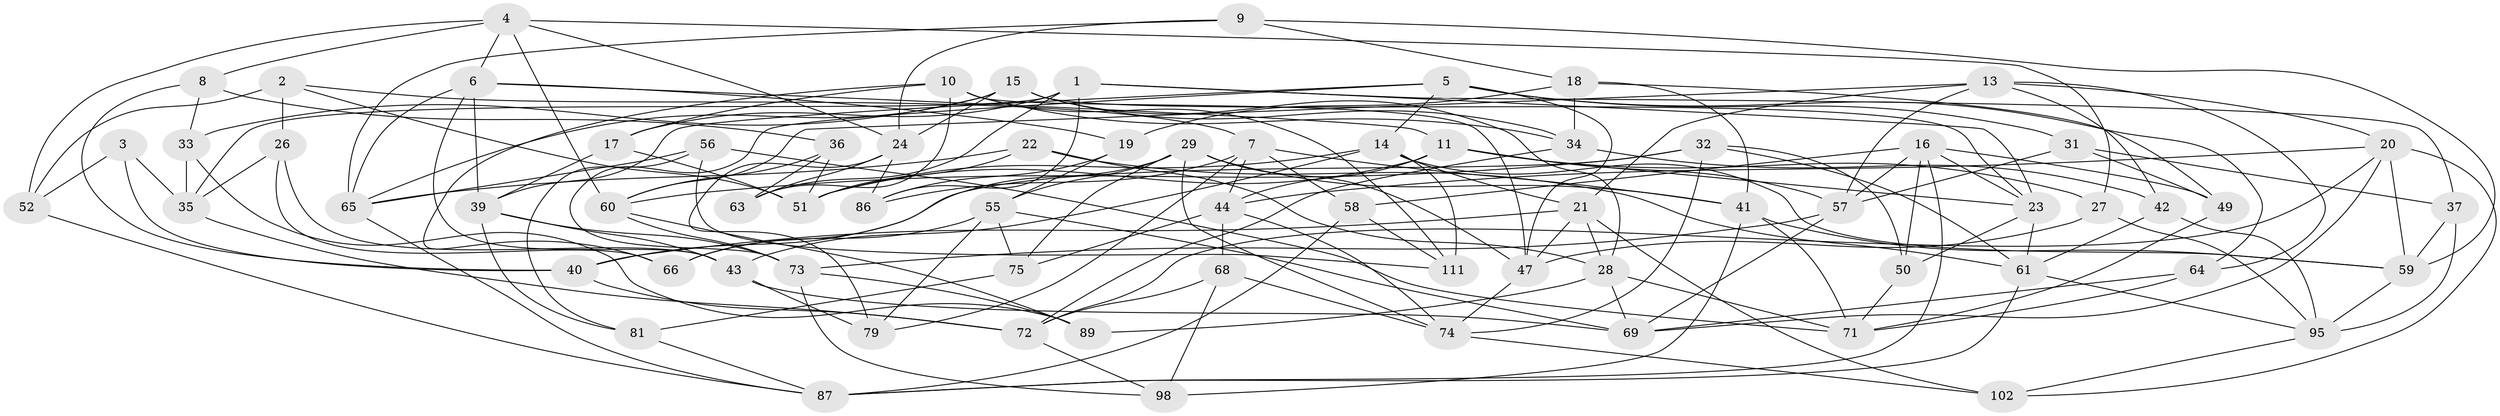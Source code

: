 // Generated by graph-tools (version 1.1) at 2025/24/03/03/25 07:24:24]
// undirected, 72 vertices, 182 edges
graph export_dot {
graph [start="1"]
  node [color=gray90,style=filled];
  1 [super="+113"];
  2;
  3;
  4 [super="+12"];
  5 [super="+38"];
  6 [super="+30"];
  7 [super="+76"];
  8;
  9;
  10 [super="+88"];
  11 [super="+91"];
  13 [super="+82"];
  14 [super="+105"];
  15 [super="+25"];
  16 [super="+62"];
  17;
  18 [super="+80"];
  19;
  20 [super="+93"];
  21 [super="+103"];
  22;
  23 [super="+85"];
  24 [super="+97"];
  26;
  27;
  28 [super="+101"];
  29 [super="+67"];
  31;
  32 [super="+77"];
  33;
  34 [super="+84"];
  35 [super="+70"];
  36;
  37;
  39 [super="+100"];
  40 [super="+46"];
  41 [super="+104"];
  42;
  43 [super="+48"];
  44 [super="+45"];
  47 [super="+53"];
  49;
  50;
  51 [super="+54"];
  52;
  55 [super="+83"];
  56;
  57 [super="+99"];
  58;
  59 [super="+109"];
  60 [super="+106"];
  61 [super="+78"];
  63;
  64;
  65 [super="+110"];
  66;
  68;
  69 [super="+96"];
  71 [super="+90"];
  72 [super="+107"];
  73 [super="+94"];
  74 [super="+108"];
  75;
  79;
  81;
  86;
  87 [super="+92"];
  89;
  95 [super="+112"];
  98;
  102;
  111;
  1 -- 63;
  1 -- 17;
  1 -- 37;
  1 -- 86;
  1 -- 23;
  1 -- 35;
  2 -- 52;
  2 -- 26;
  2 -- 7;
  2 -- 51;
  3 -- 40;
  3 -- 52;
  3 -- 35 [weight=2];
  4 -- 24;
  4 -- 27;
  4 -- 60;
  4 -- 8;
  4 -- 52;
  4 -- 6;
  5 -- 64;
  5 -- 73;
  5 -- 39;
  5 -- 31;
  5 -- 14;
  5 -- 47;
  6 -- 11;
  6 -- 19;
  6 -- 43;
  6 -- 65;
  6 -- 39;
  7 -- 86;
  7 -- 58;
  7 -- 44;
  7 -- 79;
  7 -- 41;
  8 -- 33;
  8 -- 36;
  8 -- 40;
  9 -- 24;
  9 -- 59;
  9 -- 65;
  9 -- 18;
  10 -- 111;
  10 -- 34;
  10 -- 17;
  10 -- 66;
  10 -- 63;
  10 -- 47;
  11 -- 27;
  11 -- 44;
  11 -- 51;
  11 -- 23;
  11 -- 57;
  13 -- 42;
  13 -- 20;
  13 -- 64;
  13 -- 57;
  13 -- 21;
  13 -- 60;
  14 -- 111;
  14 -- 21;
  14 -- 59;
  14 -- 43;
  14 -- 51;
  15 -- 33;
  15 -- 65;
  15 -- 23;
  15 -- 34;
  15 -- 28;
  15 -- 24;
  16 -- 23;
  16 -- 50;
  16 -- 49;
  16 -- 58;
  16 -- 87;
  16 -- 57;
  17 -- 39;
  17 -- 51;
  18 -- 49;
  18 -- 19;
  18 -- 34 [weight=2];
  18 -- 41;
  19 -- 86;
  19 -- 55;
  20 -- 102;
  20 -- 44;
  20 -- 59;
  20 -- 72;
  20 -- 69;
  21 -- 47;
  21 -- 40;
  21 -- 102;
  21 -- 28;
  22 -- 65;
  22 -- 28;
  22 -- 51;
  22 -- 61;
  23 -- 50;
  23 -- 61;
  24 -- 79;
  24 -- 86;
  24 -- 63;
  26 -- 66;
  26 -- 43;
  26 -- 35;
  27 -- 47;
  27 -- 95;
  28 -- 71;
  28 -- 89;
  28 -- 69;
  29 -- 47;
  29 -- 41;
  29 -- 55;
  29 -- 66;
  29 -- 75;
  29 -- 74;
  31 -- 57;
  31 -- 37;
  31 -- 49;
  32 -- 50;
  32 -- 40 [weight=2];
  32 -- 74;
  32 -- 61;
  32 -- 60;
  33 -- 35;
  33 -- 89;
  34 -- 42;
  34 -- 72;
  35 -- 72;
  36 -- 63;
  36 -- 51;
  36 -- 60;
  37 -- 59;
  37 -- 95;
  39 -- 81;
  39 -- 43;
  39 -- 73;
  40 -- 72;
  41 -- 59;
  41 -- 71;
  41 -- 98;
  42 -- 95;
  42 -- 61;
  43 -- 69;
  43 -- 79;
  44 -- 68;
  44 -- 74;
  44 -- 75;
  47 -- 74;
  49 -- 71;
  50 -- 71;
  52 -- 87;
  55 -- 79;
  55 -- 66;
  55 -- 75;
  55 -- 69;
  56 -- 111;
  56 -- 81;
  56 -- 71;
  56 -- 65;
  57 -- 73;
  57 -- 69;
  58 -- 111;
  58 -- 87;
  59 -- 95;
  60 -- 73;
  60 -- 89;
  61 -- 95;
  61 -- 87;
  64 -- 71;
  64 -- 69;
  65 -- 87;
  68 -- 98;
  68 -- 74;
  68 -- 72;
  72 -- 98;
  73 -- 89;
  73 -- 98;
  74 -- 102;
  75 -- 81;
  81 -- 87;
  95 -- 102;
}
